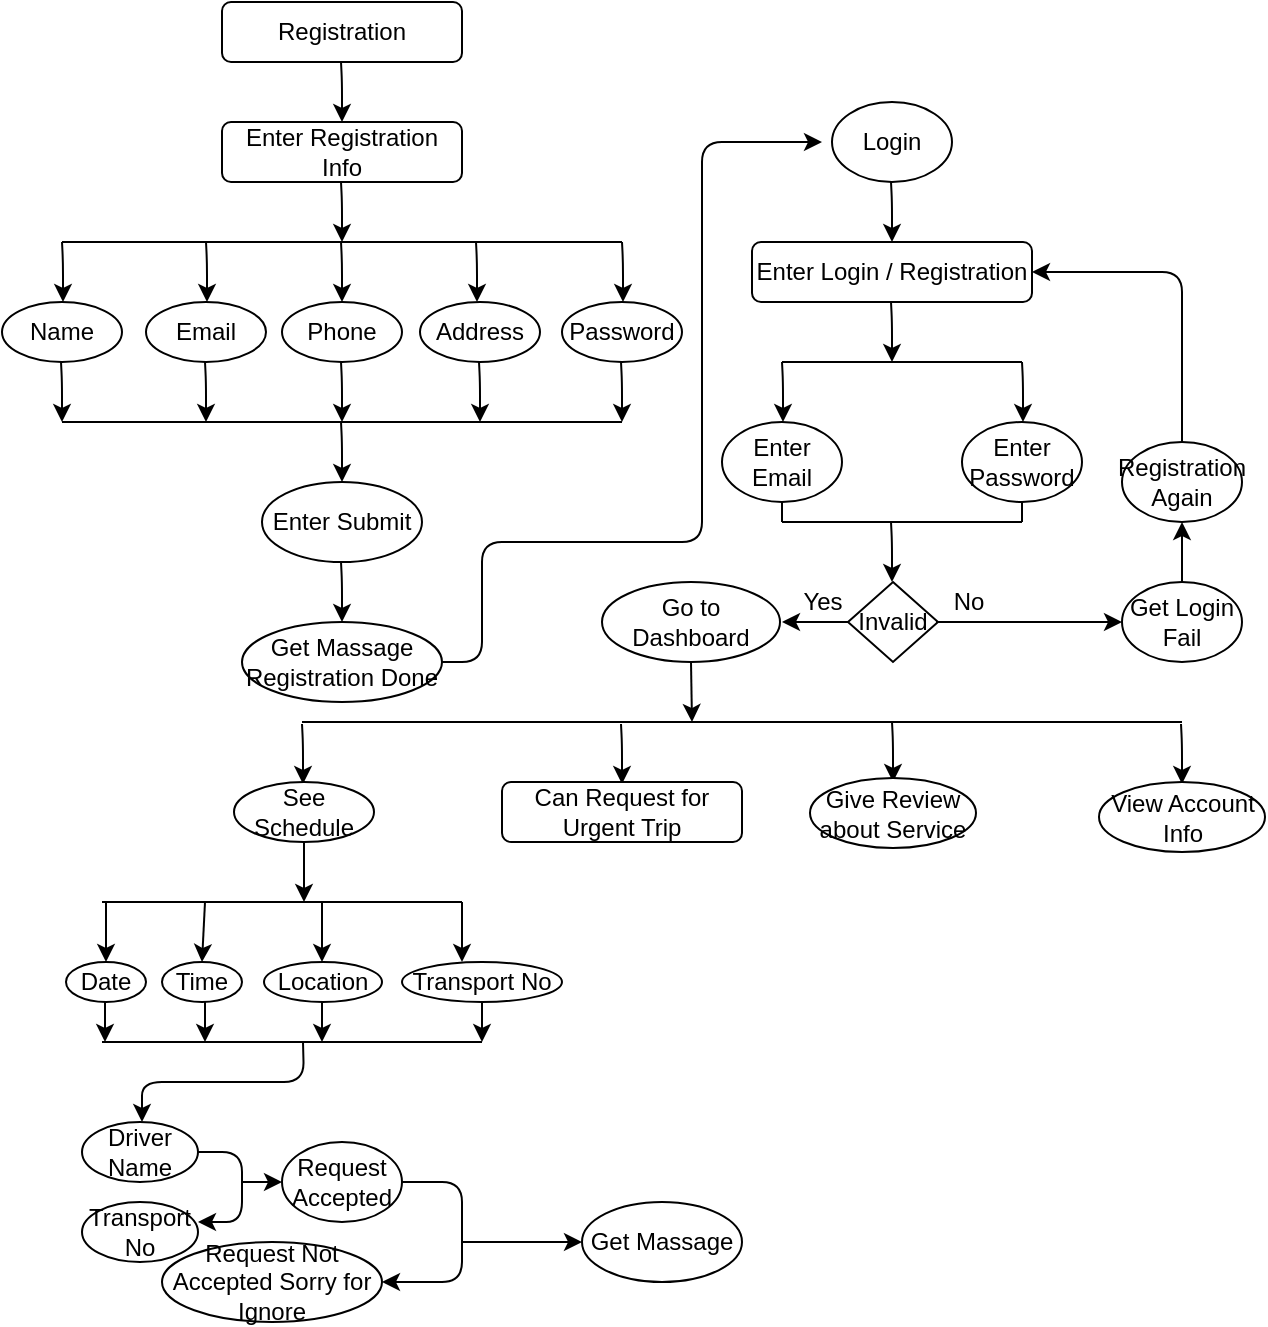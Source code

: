 <mxfile version="14.9.6" type="github">
  <diagram id="X3_P9kvmj5O2wAZmpsjR" name="Page-1">
    <mxGraphModel dx="868" dy="450" grid="1" gridSize="10" guides="1" tooltips="1" connect="1" arrows="1" fold="1" page="1" pageScale="1" pageWidth="850" pageHeight="1100" math="0" shadow="0">
      <root>
        <mxCell id="0" />
        <mxCell id="1" parent="0" />
        <mxCell id="Pc33jDkhrPaaxwca0irE-1" value="Registration" style="rounded=1;whiteSpace=wrap;html=1;" vertex="1" parent="1">
          <mxGeometry x="120" y="40" width="120" height="30" as="geometry" />
        </mxCell>
        <mxCell id="Pc33jDkhrPaaxwca0irE-2" value="Enter Registration Info" style="rounded=1;whiteSpace=wrap;html=1;" vertex="1" parent="1">
          <mxGeometry x="120" y="100" width="120" height="30" as="geometry" />
        </mxCell>
        <mxCell id="Pc33jDkhrPaaxwca0irE-3" value="" style="endArrow=classic;html=1;" edge="1" parent="1">
          <mxGeometry width="50" height="50" relative="1" as="geometry">
            <mxPoint x="179.5" y="70" as="sourcePoint" />
            <mxPoint x="180" y="100" as="targetPoint" />
            <Array as="points">
              <mxPoint x="180" y="80" />
            </Array>
          </mxGeometry>
        </mxCell>
        <mxCell id="Pc33jDkhrPaaxwca0irE-4" value="" style="endArrow=classic;html=1;" edge="1" parent="1">
          <mxGeometry width="50" height="50" relative="1" as="geometry">
            <mxPoint x="179.5" y="130" as="sourcePoint" />
            <mxPoint x="180" y="160" as="targetPoint" />
            <Array as="points">
              <mxPoint x="180" y="140" />
            </Array>
          </mxGeometry>
        </mxCell>
        <mxCell id="Pc33jDkhrPaaxwca0irE-5" value="" style="endArrow=none;html=1;" edge="1" parent="1">
          <mxGeometry width="50" height="50" relative="1" as="geometry">
            <mxPoint x="40" y="160" as="sourcePoint" />
            <mxPoint x="320" y="160" as="targetPoint" />
          </mxGeometry>
        </mxCell>
        <mxCell id="Pc33jDkhrPaaxwca0irE-6" value="" style="endArrow=classic;html=1;" edge="1" parent="1">
          <mxGeometry width="50" height="50" relative="1" as="geometry">
            <mxPoint x="320" y="160" as="sourcePoint" />
            <mxPoint x="320.5" y="190" as="targetPoint" />
            <Array as="points">
              <mxPoint x="320.5" y="170" />
            </Array>
          </mxGeometry>
        </mxCell>
        <mxCell id="Pc33jDkhrPaaxwca0irE-7" value="" style="endArrow=classic;html=1;" edge="1" parent="1">
          <mxGeometry width="50" height="50" relative="1" as="geometry">
            <mxPoint x="40" y="160" as="sourcePoint" />
            <mxPoint x="40.5" y="190" as="targetPoint" />
            <Array as="points">
              <mxPoint x="40.5" y="170" />
            </Array>
          </mxGeometry>
        </mxCell>
        <mxCell id="Pc33jDkhrPaaxwca0irE-8" value="" style="endArrow=classic;html=1;" edge="1" parent="1">
          <mxGeometry width="50" height="50" relative="1" as="geometry">
            <mxPoint x="179.5" y="160" as="sourcePoint" />
            <mxPoint x="180" y="190" as="targetPoint" />
            <Array as="points">
              <mxPoint x="180" y="170" />
            </Array>
          </mxGeometry>
        </mxCell>
        <mxCell id="Pc33jDkhrPaaxwca0irE-9" value="" style="endArrow=classic;html=1;" edge="1" parent="1">
          <mxGeometry width="50" height="50" relative="1" as="geometry">
            <mxPoint x="247" y="160" as="sourcePoint" />
            <mxPoint x="247.5" y="190" as="targetPoint" />
            <Array as="points">
              <mxPoint x="247.5" y="170" />
            </Array>
          </mxGeometry>
        </mxCell>
        <mxCell id="Pc33jDkhrPaaxwca0irE-10" value="" style="endArrow=classic;html=1;" edge="1" parent="1">
          <mxGeometry width="50" height="50" relative="1" as="geometry">
            <mxPoint x="112" y="160" as="sourcePoint" />
            <mxPoint x="112.5" y="190" as="targetPoint" />
            <Array as="points">
              <mxPoint x="112.5" y="170" />
            </Array>
          </mxGeometry>
        </mxCell>
        <mxCell id="Pc33jDkhrPaaxwca0irE-11" value="Name" style="ellipse;whiteSpace=wrap;html=1;" vertex="1" parent="1">
          <mxGeometry x="10" y="190" width="60" height="30" as="geometry" />
        </mxCell>
        <mxCell id="Pc33jDkhrPaaxwca0irE-13" value="Email" style="ellipse;whiteSpace=wrap;html=1;" vertex="1" parent="1">
          <mxGeometry x="82" y="190" width="60" height="30" as="geometry" />
        </mxCell>
        <mxCell id="Pc33jDkhrPaaxwca0irE-14" value="Phone" style="ellipse;whiteSpace=wrap;html=1;" vertex="1" parent="1">
          <mxGeometry x="150" y="190" width="60" height="30" as="geometry" />
        </mxCell>
        <mxCell id="Pc33jDkhrPaaxwca0irE-15" value="Address" style="ellipse;whiteSpace=wrap;html=1;" vertex="1" parent="1">
          <mxGeometry x="219" y="190" width="60" height="30" as="geometry" />
        </mxCell>
        <mxCell id="Pc33jDkhrPaaxwca0irE-16" value="Password" style="ellipse;whiteSpace=wrap;html=1;" vertex="1" parent="1">
          <mxGeometry x="290" y="190" width="60" height="30" as="geometry" />
        </mxCell>
        <mxCell id="Pc33jDkhrPaaxwca0irE-18" value="" style="endArrow=classic;html=1;" edge="1" parent="1">
          <mxGeometry width="50" height="50" relative="1" as="geometry">
            <mxPoint x="39.5" y="220" as="sourcePoint" />
            <mxPoint x="40" y="250" as="targetPoint" />
            <Array as="points">
              <mxPoint x="40" y="230" />
            </Array>
          </mxGeometry>
        </mxCell>
        <mxCell id="Pc33jDkhrPaaxwca0irE-19" value="" style="endArrow=classic;html=1;" edge="1" parent="1">
          <mxGeometry width="50" height="50" relative="1" as="geometry">
            <mxPoint x="111.5" y="220" as="sourcePoint" />
            <mxPoint x="112" y="250" as="targetPoint" />
            <Array as="points">
              <mxPoint x="112" y="230" />
            </Array>
          </mxGeometry>
        </mxCell>
        <mxCell id="Pc33jDkhrPaaxwca0irE-20" value="" style="endArrow=classic;html=1;" edge="1" parent="1">
          <mxGeometry width="50" height="50" relative="1" as="geometry">
            <mxPoint x="179.5" y="220" as="sourcePoint" />
            <mxPoint x="180" y="250" as="targetPoint" />
            <Array as="points">
              <mxPoint x="180" y="230" />
            </Array>
          </mxGeometry>
        </mxCell>
        <mxCell id="Pc33jDkhrPaaxwca0irE-21" value="" style="endArrow=classic;html=1;" edge="1" parent="1">
          <mxGeometry width="50" height="50" relative="1" as="geometry">
            <mxPoint x="248.5" y="220" as="sourcePoint" />
            <mxPoint x="249" y="250" as="targetPoint" />
            <Array as="points">
              <mxPoint x="249" y="230" />
            </Array>
          </mxGeometry>
        </mxCell>
        <mxCell id="Pc33jDkhrPaaxwca0irE-22" value="" style="endArrow=classic;html=1;" edge="1" parent="1">
          <mxGeometry width="50" height="50" relative="1" as="geometry">
            <mxPoint x="319.5" y="220" as="sourcePoint" />
            <mxPoint x="320" y="250" as="targetPoint" />
            <Array as="points">
              <mxPoint x="320" y="230" />
            </Array>
          </mxGeometry>
        </mxCell>
        <mxCell id="Pc33jDkhrPaaxwca0irE-23" value="" style="endArrow=none;html=1;" edge="1" parent="1">
          <mxGeometry width="50" height="50" relative="1" as="geometry">
            <mxPoint x="40" y="250" as="sourcePoint" />
            <mxPoint x="320" y="250" as="targetPoint" />
          </mxGeometry>
        </mxCell>
        <mxCell id="Pc33jDkhrPaaxwca0irE-24" value="" style="endArrow=classic;html=1;" edge="1" parent="1">
          <mxGeometry width="50" height="50" relative="1" as="geometry">
            <mxPoint x="179.5" y="250" as="sourcePoint" />
            <mxPoint x="180" y="280" as="targetPoint" />
            <Array as="points">
              <mxPoint x="180" y="260" />
            </Array>
          </mxGeometry>
        </mxCell>
        <mxCell id="Pc33jDkhrPaaxwca0irE-25" value="Get Massage Registration Done" style="ellipse;whiteSpace=wrap;html=1;" vertex="1" parent="1">
          <mxGeometry x="130" y="350" width="100" height="40" as="geometry" />
        </mxCell>
        <mxCell id="Pc33jDkhrPaaxwca0irE-26" value="" style="endArrow=classic;html=1;" edge="1" parent="1">
          <mxGeometry width="50" height="50" relative="1" as="geometry">
            <mxPoint x="179.5" y="320" as="sourcePoint" />
            <mxPoint x="180" y="350" as="targetPoint" />
            <Array as="points">
              <mxPoint x="180" y="330" />
            </Array>
          </mxGeometry>
        </mxCell>
        <mxCell id="Pc33jDkhrPaaxwca0irE-27" value="Enter Submit" style="ellipse;whiteSpace=wrap;html=1;" vertex="1" parent="1">
          <mxGeometry x="140" y="280" width="80" height="40" as="geometry" />
        </mxCell>
        <mxCell id="Pc33jDkhrPaaxwca0irE-28" value="" style="endArrow=classic;html=1;exitX=1;exitY=0.5;exitDx=0;exitDy=0;" edge="1" parent="1" source="Pc33jDkhrPaaxwca0irE-25">
          <mxGeometry width="50" height="50" relative="1" as="geometry">
            <mxPoint x="240" y="320" as="sourcePoint" />
            <mxPoint x="420" y="110" as="targetPoint" />
            <Array as="points">
              <mxPoint x="250" y="370" />
              <mxPoint x="250" y="310" />
              <mxPoint x="360" y="310" />
              <mxPoint x="360" y="230" />
              <mxPoint x="360" y="110" />
            </Array>
          </mxGeometry>
        </mxCell>
        <mxCell id="Pc33jDkhrPaaxwca0irE-29" value="Login" style="ellipse;whiteSpace=wrap;html=1;" vertex="1" parent="1">
          <mxGeometry x="425" y="90" width="60" height="40" as="geometry" />
        </mxCell>
        <mxCell id="Pc33jDkhrPaaxwca0irE-30" value="" style="endArrow=classic;html=1;" edge="1" parent="1">
          <mxGeometry width="50" height="50" relative="1" as="geometry">
            <mxPoint x="454.5" y="130" as="sourcePoint" />
            <mxPoint x="455" y="160" as="targetPoint" />
            <Array as="points">
              <mxPoint x="455" y="140" />
            </Array>
          </mxGeometry>
        </mxCell>
        <mxCell id="Pc33jDkhrPaaxwca0irE-31" value="Enter Login / Registration" style="rounded=1;whiteSpace=wrap;html=1;" vertex="1" parent="1">
          <mxGeometry x="385" y="160" width="140" height="30" as="geometry" />
        </mxCell>
        <mxCell id="Pc33jDkhrPaaxwca0irE-32" value="" style="endArrow=classic;html=1;" edge="1" parent="1">
          <mxGeometry width="50" height="50" relative="1" as="geometry">
            <mxPoint x="454.5" y="190" as="sourcePoint" />
            <mxPoint x="455" y="220" as="targetPoint" />
            <Array as="points">
              <mxPoint x="455" y="200" />
            </Array>
          </mxGeometry>
        </mxCell>
        <mxCell id="Pc33jDkhrPaaxwca0irE-33" value="" style="endArrow=none;html=1;" edge="1" parent="1">
          <mxGeometry width="50" height="50" relative="1" as="geometry">
            <mxPoint x="400" y="220" as="sourcePoint" />
            <mxPoint x="520" y="220" as="targetPoint" />
          </mxGeometry>
        </mxCell>
        <mxCell id="Pc33jDkhrPaaxwca0irE-34" value="Enter Email" style="ellipse;whiteSpace=wrap;html=1;" vertex="1" parent="1">
          <mxGeometry x="370" y="250" width="60" height="40" as="geometry" />
        </mxCell>
        <mxCell id="Pc33jDkhrPaaxwca0irE-35" value="Enter Password" style="ellipse;whiteSpace=wrap;html=1;" vertex="1" parent="1">
          <mxGeometry x="490" y="250" width="60" height="40" as="geometry" />
        </mxCell>
        <mxCell id="Pc33jDkhrPaaxwca0irE-37" value="" style="endArrow=classic;html=1;" edge="1" parent="1">
          <mxGeometry width="50" height="50" relative="1" as="geometry">
            <mxPoint x="400" y="220" as="sourcePoint" />
            <mxPoint x="400.5" y="250" as="targetPoint" />
            <Array as="points">
              <mxPoint x="400.5" y="230" />
            </Array>
          </mxGeometry>
        </mxCell>
        <mxCell id="Pc33jDkhrPaaxwca0irE-38" value="" style="endArrow=classic;html=1;" edge="1" parent="1">
          <mxGeometry width="50" height="50" relative="1" as="geometry">
            <mxPoint x="520" y="220" as="sourcePoint" />
            <mxPoint x="520.5" y="250" as="targetPoint" />
            <Array as="points">
              <mxPoint x="520.5" y="230" />
            </Array>
          </mxGeometry>
        </mxCell>
        <mxCell id="Pc33jDkhrPaaxwca0irE-40" value="" style="endArrow=none;html=1;" edge="1" parent="1">
          <mxGeometry width="50" height="50" relative="1" as="geometry">
            <mxPoint x="400" y="300" as="sourcePoint" />
            <mxPoint x="520" y="300" as="targetPoint" />
          </mxGeometry>
        </mxCell>
        <mxCell id="Pc33jDkhrPaaxwca0irE-41" value="" style="endArrow=none;html=1;entryX=0.5;entryY=1;entryDx=0;entryDy=0;" edge="1" parent="1" target="Pc33jDkhrPaaxwca0irE-34">
          <mxGeometry width="50" height="50" relative="1" as="geometry">
            <mxPoint x="400" y="300" as="sourcePoint" />
            <mxPoint x="440" y="250" as="targetPoint" />
          </mxGeometry>
        </mxCell>
        <mxCell id="Pc33jDkhrPaaxwca0irE-42" value="" style="endArrow=none;html=1;entryX=0.5;entryY=1;entryDx=0;entryDy=0;" edge="1" parent="1" target="Pc33jDkhrPaaxwca0irE-35">
          <mxGeometry width="50" height="50" relative="1" as="geometry">
            <mxPoint x="520" y="300" as="sourcePoint" />
            <mxPoint x="440" y="250" as="targetPoint" />
          </mxGeometry>
        </mxCell>
        <mxCell id="Pc33jDkhrPaaxwca0irE-43" value="" style="endArrow=classic;html=1;" edge="1" parent="1">
          <mxGeometry width="50" height="50" relative="1" as="geometry">
            <mxPoint x="454.5" y="300" as="sourcePoint" />
            <mxPoint x="455" y="330" as="targetPoint" />
            <Array as="points">
              <mxPoint x="455" y="310" />
            </Array>
          </mxGeometry>
        </mxCell>
        <mxCell id="Pc33jDkhrPaaxwca0irE-44" value="Invalid" style="rhombus;whiteSpace=wrap;html=1;" vertex="1" parent="1">
          <mxGeometry x="433" y="330" width="45" height="40" as="geometry" />
        </mxCell>
        <mxCell id="Pc33jDkhrPaaxwca0irE-45" value="" style="endArrow=classic;html=1;exitX=0;exitY=0.5;exitDx=0;exitDy=0;" edge="1" parent="1" source="Pc33jDkhrPaaxwca0irE-44">
          <mxGeometry width="50" height="50" relative="1" as="geometry">
            <mxPoint x="390" y="400" as="sourcePoint" />
            <mxPoint x="400" y="350" as="targetPoint" />
          </mxGeometry>
        </mxCell>
        <mxCell id="Pc33jDkhrPaaxwca0irE-46" value="Go to Dashboard" style="ellipse;whiteSpace=wrap;html=1;" vertex="1" parent="1">
          <mxGeometry x="310" y="330" width="89" height="40" as="geometry" />
        </mxCell>
        <mxCell id="Pc33jDkhrPaaxwca0irE-47" value="Yes" style="text;html=1;align=center;verticalAlign=middle;resizable=0;points=[];autosize=1;strokeColor=none;" vertex="1" parent="1">
          <mxGeometry x="400" y="330" width="40" height="20" as="geometry" />
        </mxCell>
        <mxCell id="Pc33jDkhrPaaxwca0irE-48" value="" style="endArrow=classic;html=1;entryX=0;entryY=0.5;entryDx=0;entryDy=0;" edge="1" parent="1" target="Pc33jDkhrPaaxwca0irE-50">
          <mxGeometry width="50" height="50" relative="1" as="geometry">
            <mxPoint x="477" y="350" as="sourcePoint" />
            <mxPoint x="520" y="350" as="targetPoint" />
          </mxGeometry>
        </mxCell>
        <mxCell id="Pc33jDkhrPaaxwca0irE-49" value="No" style="text;html=1;align=center;verticalAlign=middle;resizable=0;points=[];autosize=1;strokeColor=none;" vertex="1" parent="1">
          <mxGeometry x="478" y="330" width="30" height="20" as="geometry" />
        </mxCell>
        <mxCell id="Pc33jDkhrPaaxwca0irE-50" value="Get Login Fail" style="ellipse;whiteSpace=wrap;html=1;" vertex="1" parent="1">
          <mxGeometry x="570" y="330" width="60" height="40" as="geometry" />
        </mxCell>
        <mxCell id="Pc33jDkhrPaaxwca0irE-51" value="" style="endArrow=classic;html=1;entryX=1;entryY=0.5;entryDx=0;entryDy=0;" edge="1" parent="1" target="Pc33jDkhrPaaxwca0irE-31">
          <mxGeometry width="50" height="50" relative="1" as="geometry">
            <mxPoint x="600" y="260" as="sourcePoint" />
            <mxPoint x="440" y="350" as="targetPoint" />
            <Array as="points">
              <mxPoint x="600" y="175" />
            </Array>
          </mxGeometry>
        </mxCell>
        <mxCell id="Pc33jDkhrPaaxwca0irE-52" value="Registration Again" style="ellipse;whiteSpace=wrap;html=1;" vertex="1" parent="1">
          <mxGeometry x="570" y="260" width="60" height="40" as="geometry" />
        </mxCell>
        <mxCell id="Pc33jDkhrPaaxwca0irE-53" value="" style="endArrow=classic;html=1;exitX=0.5;exitY=0;exitDx=0;exitDy=0;entryX=0.5;entryY=1;entryDx=0;entryDy=0;" edge="1" parent="1" source="Pc33jDkhrPaaxwca0irE-50" target="Pc33jDkhrPaaxwca0irE-52">
          <mxGeometry width="50" height="50" relative="1" as="geometry">
            <mxPoint x="390" y="400" as="sourcePoint" />
            <mxPoint x="440" y="350" as="targetPoint" />
          </mxGeometry>
        </mxCell>
        <mxCell id="Pc33jDkhrPaaxwca0irE-56" value="" style="endArrow=classic;html=1;exitX=0.5;exitY=1;exitDx=0;exitDy=0;" edge="1" parent="1" source="Pc33jDkhrPaaxwca0irE-46">
          <mxGeometry width="50" height="50" relative="1" as="geometry">
            <mxPoint x="390" y="400" as="sourcePoint" />
            <mxPoint x="355" y="400" as="targetPoint" />
          </mxGeometry>
        </mxCell>
        <mxCell id="Pc33jDkhrPaaxwca0irE-57" value="" style="endArrow=none;html=1;" edge="1" parent="1">
          <mxGeometry width="50" height="50" relative="1" as="geometry">
            <mxPoint x="160" y="400" as="sourcePoint" />
            <mxPoint x="600" y="400" as="targetPoint" />
          </mxGeometry>
        </mxCell>
        <mxCell id="Pc33jDkhrPaaxwca0irE-58" value="" style="endArrow=classic;html=1;" edge="1" parent="1">
          <mxGeometry width="50" height="50" relative="1" as="geometry">
            <mxPoint x="599.5" y="401" as="sourcePoint" />
            <mxPoint x="600" y="431" as="targetPoint" />
            <Array as="points">
              <mxPoint x="600" y="411" />
            </Array>
          </mxGeometry>
        </mxCell>
        <mxCell id="Pc33jDkhrPaaxwca0irE-59" value="" style="endArrow=classic;html=1;" edge="1" parent="1">
          <mxGeometry width="50" height="50" relative="1" as="geometry">
            <mxPoint x="160" y="401" as="sourcePoint" />
            <mxPoint x="160.5" y="431" as="targetPoint" />
            <Array as="points">
              <mxPoint x="160.5" y="411" />
            </Array>
          </mxGeometry>
        </mxCell>
        <mxCell id="Pc33jDkhrPaaxwca0irE-60" value="" style="endArrow=classic;html=1;" edge="1" parent="1">
          <mxGeometry width="50" height="50" relative="1" as="geometry">
            <mxPoint x="319.5" y="401" as="sourcePoint" />
            <mxPoint x="320" y="431" as="targetPoint" />
            <Array as="points">
              <mxPoint x="320" y="411" />
            </Array>
          </mxGeometry>
        </mxCell>
        <mxCell id="Pc33jDkhrPaaxwca0irE-61" value="" style="endArrow=classic;html=1;" edge="1" parent="1">
          <mxGeometry width="50" height="50" relative="1" as="geometry">
            <mxPoint x="455" y="400" as="sourcePoint" />
            <mxPoint x="455.5" y="430" as="targetPoint" />
            <Array as="points">
              <mxPoint x="455.5" y="410" />
            </Array>
          </mxGeometry>
        </mxCell>
        <mxCell id="Pc33jDkhrPaaxwca0irE-62" value="See Schedule" style="ellipse;whiteSpace=wrap;html=1;" vertex="1" parent="1">
          <mxGeometry x="126" y="430" width="70" height="30" as="geometry" />
        </mxCell>
        <mxCell id="Pc33jDkhrPaaxwca0irE-63" value="Can Request for Urgent Trip" style="rounded=1;whiteSpace=wrap;html=1;" vertex="1" parent="1">
          <mxGeometry x="260" y="430" width="120" height="30" as="geometry" />
        </mxCell>
        <mxCell id="Pc33jDkhrPaaxwca0irE-64" value="Give Review about Service" style="ellipse;whiteSpace=wrap;html=1;" vertex="1" parent="1">
          <mxGeometry x="414" y="428" width="83" height="35" as="geometry" />
        </mxCell>
        <mxCell id="Pc33jDkhrPaaxwca0irE-65" value="View Account Info" style="ellipse;whiteSpace=wrap;html=1;" vertex="1" parent="1">
          <mxGeometry x="558.5" y="430" width="83" height="35" as="geometry" />
        </mxCell>
        <mxCell id="Pc33jDkhrPaaxwca0irE-66" value="" style="endArrow=classic;html=1;exitX=0.5;exitY=1;exitDx=0;exitDy=0;" edge="1" parent="1" source="Pc33jDkhrPaaxwca0irE-62">
          <mxGeometry width="50" height="50" relative="1" as="geometry">
            <mxPoint x="390" y="570" as="sourcePoint" />
            <mxPoint x="161" y="490" as="targetPoint" />
          </mxGeometry>
        </mxCell>
        <mxCell id="Pc33jDkhrPaaxwca0irE-67" value="" style="endArrow=none;html=1;" edge="1" parent="1">
          <mxGeometry width="50" height="50" relative="1" as="geometry">
            <mxPoint x="60" y="490" as="sourcePoint" />
            <mxPoint x="240" y="490" as="targetPoint" />
          </mxGeometry>
        </mxCell>
        <mxCell id="Pc33jDkhrPaaxwca0irE-68" value="Date" style="ellipse;whiteSpace=wrap;html=1;" vertex="1" parent="1">
          <mxGeometry x="42" y="520" width="40" height="20" as="geometry" />
        </mxCell>
        <mxCell id="Pc33jDkhrPaaxwca0irE-69" value="" style="endArrow=classic;html=1;" edge="1" parent="1">
          <mxGeometry width="50" height="50" relative="1" as="geometry">
            <mxPoint x="62" y="490" as="sourcePoint" />
            <mxPoint x="62" y="520" as="targetPoint" />
          </mxGeometry>
        </mxCell>
        <mxCell id="Pc33jDkhrPaaxwca0irE-70" value="" style="endArrow=classic;html=1;" edge="1" parent="1">
          <mxGeometry width="50" height="50" relative="1" as="geometry">
            <mxPoint x="240" y="490" as="sourcePoint" />
            <mxPoint x="240" y="520" as="targetPoint" />
          </mxGeometry>
        </mxCell>
        <mxCell id="Pc33jDkhrPaaxwca0irE-71" value="Transport No" style="ellipse;whiteSpace=wrap;html=1;" vertex="1" parent="1">
          <mxGeometry x="210" y="520" width="80" height="20" as="geometry" />
        </mxCell>
        <mxCell id="Pc33jDkhrPaaxwca0irE-72" value="" style="endArrow=classic;html=1;" edge="1" parent="1">
          <mxGeometry width="50" height="50" relative="1" as="geometry">
            <mxPoint x="170" y="490" as="sourcePoint" />
            <mxPoint x="170" y="520" as="targetPoint" />
          </mxGeometry>
        </mxCell>
        <mxCell id="Pc33jDkhrPaaxwca0irE-73" value="" style="endArrow=classic;html=1;entryX=0.5;entryY=0;entryDx=0;entryDy=0;" edge="1" parent="1" target="Pc33jDkhrPaaxwca0irE-74">
          <mxGeometry width="50" height="50" relative="1" as="geometry">
            <mxPoint x="111.5" y="490" as="sourcePoint" />
            <mxPoint x="112" y="510" as="targetPoint" />
          </mxGeometry>
        </mxCell>
        <mxCell id="Pc33jDkhrPaaxwca0irE-74" value="Time" style="ellipse;whiteSpace=wrap;html=1;" vertex="1" parent="1">
          <mxGeometry x="90" y="520" width="40" height="20" as="geometry" />
        </mxCell>
        <mxCell id="Pc33jDkhrPaaxwca0irE-75" value="Location" style="ellipse;whiteSpace=wrap;html=1;" vertex="1" parent="1">
          <mxGeometry x="141" y="520" width="59" height="20" as="geometry" />
        </mxCell>
        <mxCell id="Pc33jDkhrPaaxwca0irE-78" value="" style="endArrow=none;html=1;" edge="1" parent="1">
          <mxGeometry width="50" height="50" relative="1" as="geometry">
            <mxPoint x="60" y="560" as="sourcePoint" />
            <mxPoint x="250" y="560" as="targetPoint" />
          </mxGeometry>
        </mxCell>
        <mxCell id="Pc33jDkhrPaaxwca0irE-79" value="" style="endArrow=classic;html=1;exitX=0.5;exitY=1;exitDx=0;exitDy=0;" edge="1" parent="1" source="Pc33jDkhrPaaxwca0irE-71">
          <mxGeometry width="50" height="50" relative="1" as="geometry">
            <mxPoint x="410" y="640" as="sourcePoint" />
            <mxPoint x="250" y="560" as="targetPoint" />
          </mxGeometry>
        </mxCell>
        <mxCell id="Pc33jDkhrPaaxwca0irE-80" value="" style="endArrow=classic;html=1;exitX=0.5;exitY=1;exitDx=0;exitDy=0;" edge="1" parent="1">
          <mxGeometry width="50" height="50" relative="1" as="geometry">
            <mxPoint x="170" y="540" as="sourcePoint" />
            <mxPoint x="170" y="560" as="targetPoint" />
          </mxGeometry>
        </mxCell>
        <mxCell id="Pc33jDkhrPaaxwca0irE-81" value="" style="endArrow=classic;html=1;exitX=0.5;exitY=1;exitDx=0;exitDy=0;" edge="1" parent="1">
          <mxGeometry width="50" height="50" relative="1" as="geometry">
            <mxPoint x="111.5" y="540" as="sourcePoint" />
            <mxPoint x="111.5" y="560" as="targetPoint" />
          </mxGeometry>
        </mxCell>
        <mxCell id="Pc33jDkhrPaaxwca0irE-82" value="" style="endArrow=classic;html=1;exitX=0.5;exitY=1;exitDx=0;exitDy=0;" edge="1" parent="1">
          <mxGeometry width="50" height="50" relative="1" as="geometry">
            <mxPoint x="61.5" y="540" as="sourcePoint" />
            <mxPoint x="61.5" y="560" as="targetPoint" />
          </mxGeometry>
        </mxCell>
        <mxCell id="Pc33jDkhrPaaxwca0irE-83" value="" style="endArrow=classic;html=1;exitX=0.5;exitY=1;exitDx=0;exitDy=0;" edge="1" parent="1">
          <mxGeometry width="50" height="50" relative="1" as="geometry">
            <mxPoint x="160.5" y="560" as="sourcePoint" />
            <mxPoint x="80" y="600" as="targetPoint" />
            <Array as="points">
              <mxPoint x="161" y="580" />
              <mxPoint x="80" y="580" />
            </Array>
          </mxGeometry>
        </mxCell>
        <mxCell id="Pc33jDkhrPaaxwca0irE-84" value="Driver Name" style="ellipse;whiteSpace=wrap;html=1;" vertex="1" parent="1">
          <mxGeometry x="50" y="600" width="58" height="30" as="geometry" />
        </mxCell>
        <mxCell id="Pc33jDkhrPaaxwca0irE-85" value="" style="endArrow=classic;html=1;exitX=1;exitY=0.5;exitDx=0;exitDy=0;" edge="1" parent="1" source="Pc33jDkhrPaaxwca0irE-84">
          <mxGeometry width="50" height="50" relative="1" as="geometry">
            <mxPoint x="390" y="650" as="sourcePoint" />
            <mxPoint x="108" y="650" as="targetPoint" />
            <Array as="points">
              <mxPoint x="130" y="615" />
              <mxPoint x="130" y="650" />
            </Array>
          </mxGeometry>
        </mxCell>
        <mxCell id="Pc33jDkhrPaaxwca0irE-87" value="Transport No" style="ellipse;whiteSpace=wrap;html=1;" vertex="1" parent="1">
          <mxGeometry x="50" y="640" width="58" height="30" as="geometry" />
        </mxCell>
        <mxCell id="Pc33jDkhrPaaxwca0irE-88" value="" style="endArrow=classic;html=1;" edge="1" parent="1">
          <mxGeometry width="50" height="50" relative="1" as="geometry">
            <mxPoint x="130" y="630" as="sourcePoint" />
            <mxPoint x="150" y="630" as="targetPoint" />
          </mxGeometry>
        </mxCell>
        <mxCell id="Pc33jDkhrPaaxwca0irE-89" value="Request Accepted" style="ellipse;whiteSpace=wrap;html=1;" vertex="1" parent="1">
          <mxGeometry x="150" y="610" width="60" height="40" as="geometry" />
        </mxCell>
        <mxCell id="Pc33jDkhrPaaxwca0irE-90" value="" style="endArrow=classic;html=1;exitX=1;exitY=0.5;exitDx=0;exitDy=0;" edge="1" parent="1" source="Pc33jDkhrPaaxwca0irE-89">
          <mxGeometry width="50" height="50" relative="1" as="geometry">
            <mxPoint x="390" y="650" as="sourcePoint" />
            <mxPoint x="200" y="680" as="targetPoint" />
            <Array as="points">
              <mxPoint x="240" y="630" />
              <mxPoint x="240" y="680" />
            </Array>
          </mxGeometry>
        </mxCell>
        <mxCell id="Pc33jDkhrPaaxwca0irE-91" value="Request Not Accepted Sorry for Ignore" style="ellipse;whiteSpace=wrap;html=1;" vertex="1" parent="1">
          <mxGeometry x="90" y="660" width="110" height="40" as="geometry" />
        </mxCell>
        <mxCell id="Pc33jDkhrPaaxwca0irE-92" value="" style="endArrow=classic;html=1;entryX=0;entryY=0.5;entryDx=0;entryDy=0;" edge="1" parent="1" target="Pc33jDkhrPaaxwca0irE-93">
          <mxGeometry width="50" height="50" relative="1" as="geometry">
            <mxPoint x="240" y="660" as="sourcePoint" />
            <mxPoint x="260" y="660" as="targetPoint" />
          </mxGeometry>
        </mxCell>
        <mxCell id="Pc33jDkhrPaaxwca0irE-93" value="Get Massage" style="ellipse;whiteSpace=wrap;html=1;" vertex="1" parent="1">
          <mxGeometry x="300" y="640" width="80" height="40" as="geometry" />
        </mxCell>
      </root>
    </mxGraphModel>
  </diagram>
</mxfile>
